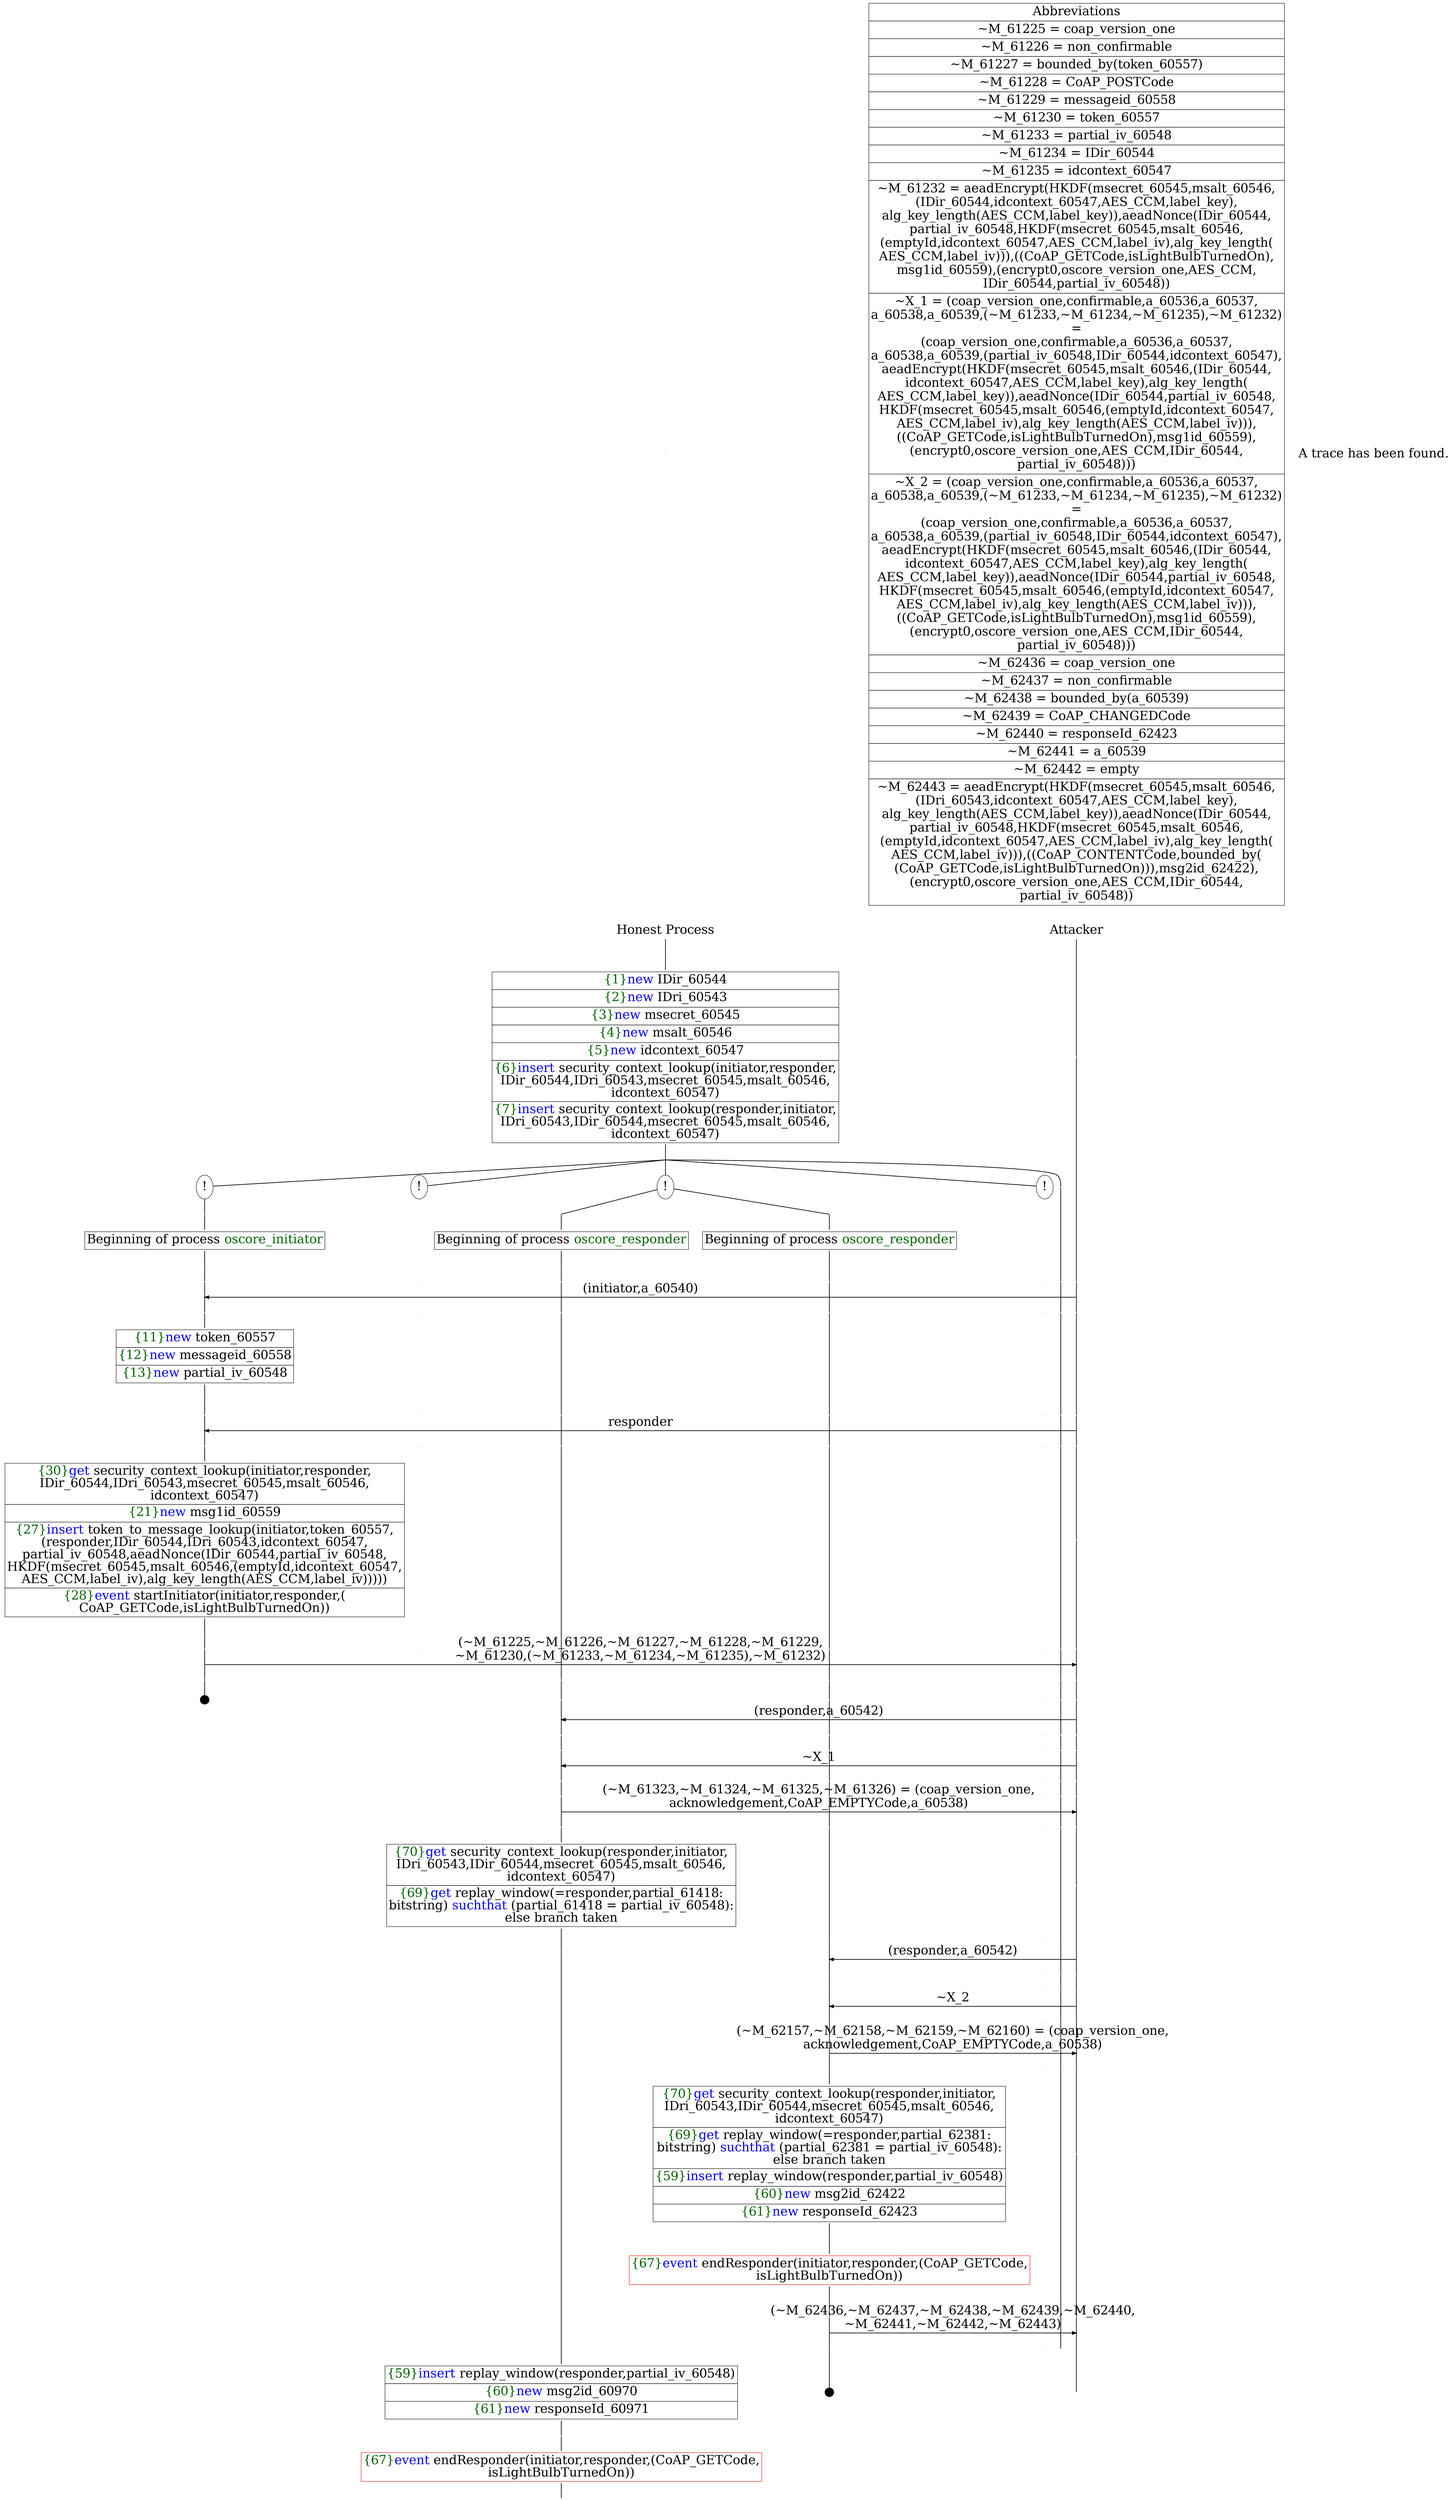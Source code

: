 digraph {
graph [ordering = out]
edge [arrowhead = none, penwidth = 1.6, fontsize = 30]
node [shape = point, width = 0, height = 0, fontsize = 30]
Trace<br/>
[label = <A trace has been found.<br/>
>, shape = plaintext]
P0__0 [label = "Honest Process", shape = plaintext]
P__0 [label = "Attacker", shape = plaintext]
Trace -> P0__0 [label = "", style = invisible, weight = 100]{rank = same; P0__0 P__0}
P0__0 -> P0__1 [label = <>, weight = 100]
P0__1 -> P0__2 [label = <>, weight = 100]
P0__2 [shape = plaintext, label = <<TABLE BORDER="0" CELLBORDER="1" CELLSPACING="0" CELLPADDING="4"> <TR><TD><FONT COLOR="darkgreen">{1}</FONT><FONT COLOR="blue">new </FONT>IDir_60544</TD></TR><TR><TD><FONT COLOR="darkgreen">{2}</FONT><FONT COLOR="blue">new </FONT>IDri_60543</TD></TR><TR><TD><FONT COLOR="darkgreen">{3}</FONT><FONT COLOR="blue">new </FONT>msecret_60545</TD></TR><TR><TD><FONT COLOR="darkgreen">{4}</FONT><FONT COLOR="blue">new </FONT>msalt_60546</TD></TR><TR><TD><FONT COLOR="darkgreen">{5}</FONT><FONT COLOR="blue">new </FONT>idcontext_60547</TD></TR><TR><TD><FONT COLOR="darkgreen">{6}</FONT><FONT COLOR="blue">insert </FONT>security_context_lookup(initiator,responder,<br/>
IDir_60544,IDri_60543,msecret_60545,msalt_60546,<br/>
idcontext_60547)</TD></TR><TR><TD><FONT COLOR="darkgreen">{7}</FONT><FONT COLOR="blue">insert </FONT>security_context_lookup(responder,initiator,<br/>
IDri_60543,IDir_60544,msecret_60545,msalt_60546,<br/>
idcontext_60547)</TD></TR></TABLE>>]
P0__2 -> P0__3 [label = <>, weight = 100]
P__0 -> P__1 [label = <>, weight = 100]
{rank = same; P__1 P0__2}
/*RPar */
P0__3 -> P0_4__3 [label = <>]
P0__3 -> P0_3__3 [label = <>]
P0__3 -> P0_2__3 [label = <>]
P0__3 -> P0_1__3 [label = <>]
P0__3 -> P0_0__3 [label = <>]
P0__3 [label = "", fixedsize = false, width = 0, height = 0, shape = none]
{rank = same; P0_0__3 P0_1__3 P0_2__3 P0_3__3 P0_4__3}
P0_1__3 [label = "!", shape = ellipse]
P0_2__3 [label = "!", shape = ellipse]
{rank = same; P0_2_1__3 P0_2_0__3}
P0_2_1__3 [label = "", fixedsize = false, width = 0, height = 0, shape = none]
P0_2__3 -> P0_2_1__3 [label = <>]
P0_2_0__3 [label = "", fixedsize = false, width = 0, height = 0, shape = none]
P0_2__3 -> P0_2_0__3 [label = <>]
P0_2_0__3 -> P0_2_0__4 [label = <>, weight = 100]
P0_2_0__4 [shape = plaintext, label = <<TABLE BORDER="0" CELLBORDER="1" CELLSPACING="0" CELLPADDING="4"> <TR><TD>Beginning of process <FONT COLOR="darkgreen">oscore_responder</FONT></TD></TR></TABLE>>]
P0_2_0__4 -> P0_2_0__5 [label = <>, weight = 100]
P0_2_1__3 -> P0_2_1__4 [label = <>, weight = 100]
P0_2_1__4 [shape = plaintext, label = <<TABLE BORDER="0" CELLBORDER="1" CELLSPACING="0" CELLPADDING="4"> <TR><TD>Beginning of process <FONT COLOR="darkgreen">oscore_responder</FONT></TD></TR></TABLE>>]
P0_2_1__4 -> P0_2_1__5 [label = <>, weight = 100]
P0_3__3 [label = "!", shape = ellipse]
P0_4__3 [label = "!", shape = ellipse]
P0_4_0__3 [label = "", fixedsize = false, width = 0, height = 0, shape = none]
P0_4__3 -> P0_4_0__3 [label = <>, weight = 100]
P0_4_0__3 -> P0_4_0__4 [label = <>, weight = 100]
P0_4_0__4 [shape = plaintext, label = <<TABLE BORDER="0" CELLBORDER="1" CELLSPACING="0" CELLPADDING="4"> <TR><TD>Beginning of process <FONT COLOR="darkgreen">oscore_initiator</FONT></TD></TR></TABLE>>]
P0_4_0__4 -> P0_4_0__5 [label = <>, weight = 100]
P0_4_0__5 -> P0_4_0__6 [label = <>, weight = 100]
P0_3__4 [label = "", style = invisible]
P0_3__3 -> P0_3__4 [label = <>, weight = 100, style = invisible]
P0_2_1__5 -> P0_2_1__6 [label = <>, weight = 100]
P0_2_0__5 -> P0_2_0__6 [label = <>, weight = 100]
P0_1__4 [label = "", style = invisible]
P0_1__3 -> P0_1__4 [label = <>, weight = 100, style = invisible]
P0_0__3 -> P0_0__4 [label = <>, weight = 100]
P__1 -> P__2 [label = <>, weight = 100]
{rank = same; P__2 P0_0__4 P0_1__4 P0_2_0__6 P0_2_1__6 P0_3__4 P0_4_0__6}
P0_4_0__6 -> P0_4_0__7 [label = <>, weight = 100]
P__2 -> P__3 [label = <>, weight = 100]
{rank = same; P__3 P0_4_0__7}
P0_4_0__7 -> P__3 [label = <(initiator,a_60540)>, dir = back, arrowhead = normal]
P0_4_0__7 -> P0_4_0__8 [label = <>, weight = 100]
P0_3__5 [label = "", style = invisible]
P0_3__4 -> P0_3__5 [label = <>, weight = 100, style = invisible]
P0_2_1__6 -> P0_2_1__7 [label = <>, weight = 100]
P0_2_0__6 -> P0_2_0__7 [label = <>, weight = 100]
P0_1__5 [label = "", style = invisible]
P0_1__4 -> P0_1__5 [label = <>, weight = 100, style = invisible]
P0_0__4 -> P0_0__5 [label = <>, weight = 100]
P__3 -> P__4 [label = <>, weight = 100]
{rank = same; P__4 P0_0__5 P0_1__5 P0_2_0__7 P0_2_1__7 P0_3__5 P0_4_0__8}
P0_4_0__8 -> P0_4_0__9 [label = <>, weight = 100]
P0_4_0__9 [shape = plaintext, label = <<TABLE BORDER="0" CELLBORDER="1" CELLSPACING="0" CELLPADDING="4"> <TR><TD><FONT COLOR="darkgreen">{11}</FONT><FONT COLOR="blue">new </FONT>token_60557</TD></TR><TR><TD><FONT COLOR="darkgreen">{12}</FONT><FONT COLOR="blue">new </FONT>messageid_60558</TD></TR><TR><TD><FONT COLOR="darkgreen">{13}</FONT><FONT COLOR="blue">new </FONT>partial_iv_60548</TD></TR></TABLE>>]
P0_4_0__9 -> P0_4_0__10 [label = <>, weight = 100]
P0_4_0__10 -> P0_4_0__11 [label = <>, weight = 100]
P0_3__6 [label = "", style = invisible]
P0_3__5 -> P0_3__6 [label = <>, weight = 100, style = invisible]
P0_2_1__7 -> P0_2_1__8 [label = <>, weight = 100]
P0_2_0__7 -> P0_2_0__8 [label = <>, weight = 100]
P0_1__6 [label = "", style = invisible]
P0_1__5 -> P0_1__6 [label = <>, weight = 100, style = invisible]
P0_0__5 -> P0_0__6 [label = <>, weight = 100]
P__4 -> P__5 [label = <>, weight = 100]
{rank = same; P__5 P0_0__6 P0_1__6 P0_2_0__8 P0_2_1__8 P0_3__6 P0_4_0__11}
P0_4_0__11 -> P0_4_0__12 [label = <>, weight = 100]
P__5 -> P__6 [label = <>, weight = 100]
{rank = same; P__6 P0_4_0__12}
P0_4_0__12 -> P__6 [label = <responder>, dir = back, arrowhead = normal]
P0_4_0__12 -> P0_4_0__13 [label = <>, weight = 100]
P0_3__7 [label = "", style = invisible]
P0_3__6 -> P0_3__7 [label = <>, weight = 100, style = invisible]
P0_2_1__8 -> P0_2_1__9 [label = <>, weight = 100]
P0_2_0__8 -> P0_2_0__9 [label = <>, weight = 100]
P0_1__7 [label = "", style = invisible]
P0_1__6 -> P0_1__7 [label = <>, weight = 100, style = invisible]
P0_0__6 -> P0_0__7 [label = <>, weight = 100]
P__6 -> P__7 [label = <>, weight = 100]
{rank = same; P__7 P0_0__7 P0_1__7 P0_2_0__9 P0_2_1__9 P0_3__7 P0_4_0__13}
P0_4_0__13 -> P0_4_0__14 [label = <>, weight = 100]
P0_4_0__14 [shape = plaintext, label = <<TABLE BORDER="0" CELLBORDER="1" CELLSPACING="0" CELLPADDING="4"> <TR><TD><FONT COLOR="darkgreen">{30}</FONT><FONT COLOR="blue">get </FONT>security_context_lookup(initiator,responder,<br/>
IDir_60544,IDri_60543,msecret_60545,msalt_60546,<br/>
idcontext_60547)</TD></TR><TR><TD><FONT COLOR="darkgreen">{21}</FONT><FONT COLOR="blue">new </FONT>msg1id_60559</TD></TR><TR><TD><FONT COLOR="darkgreen">{27}</FONT><FONT COLOR="blue">insert </FONT>token_to_message_lookup(initiator,token_60557,<br/>
(responder,IDir_60544,IDri_60543,idcontext_60547,<br/>
partial_iv_60548,aeadNonce(IDir_60544,partial_iv_60548,<br/>
HKDF(msecret_60545,msalt_60546,(emptyId,idcontext_60547,<br/>
AES_CCM,label_iv),alg_key_length(AES_CCM,label_iv)))))<br/>
</TD></TR><TR><TD><FONT COLOR="darkgreen">{28}</FONT><FONT COLOR="blue">event</FONT> startInitiator(initiator,responder,(<br/>
CoAP_GETCode,isLightBulbTurnedOn))</TD></TR></TABLE>>]
P0_4_0__14 -> P0_4_0__15 [label = <>, weight = 100]
P__7 -> P__8 [label = <>, weight = 100]
{rank = same; P__8 P0_4_0__14}
P0_4_0__15 -> P0_4_0__16 [label = <>, weight = 100]
P0_3__8 [label = "", style = invisible]
P0_3__7 -> P0_3__8 [label = <>, weight = 100, style = invisible]
P0_2_1__9 -> P0_2_1__10 [label = <>, weight = 100]
P0_2_0__9 -> P0_2_0__10 [label = <>, weight = 100]
P0_1__8 [label = "", style = invisible]
P0_1__7 -> P0_1__8 [label = <>, weight = 100, style = invisible]
P0_0__7 -> P0_0__8 [label = <>, weight = 100]
P__8 -> P__9 [label = <>, weight = 100]
{rank = same; P__9 P0_0__8 P0_1__8 P0_2_0__10 P0_2_1__10 P0_3__8 P0_4_0__16}
P0_4_0__16 -> P0_4_0__17 [label = <>, weight = 100]
P__9 -> P__10 [label = <>, weight = 100]
{rank = same; P__10 P0_4_0__17}
P0_4_0__17 -> P__10 [label = <(~M_61225,~M_61226,~M_61227,~M_61228,~M_61229,<br/>
~M_61230,(~M_61233,~M_61234,~M_61235),~M_61232)<br/>>, arrowhead = normal]
P0_4_0__17 -> P0_4_0__18 [label = <>, weight = 100]
P0_3__9 [label = "", style = invisible]
P0_3__8 -> P0_3__9 [label = <>, weight = 100, style = invisible]
P0_2_1__10 -> P0_2_1__11 [label = <>, weight = 100]
P0_2_0__10 -> P0_2_0__11 [label = <>, weight = 100]
P0_1__9 [label = "", style = invisible]
P0_1__8 -> P0_1__9 [label = <>, weight = 100, style = invisible]
P0_0__8 -> P0_0__9 [label = <>, weight = 100]
P__10 -> P__11 [label = <>, weight = 100]
{rank = same; P__11 P0_0__9 P0_1__9 P0_2_0__11 P0_2_1__11 P0_3__9 P0_4_0__18}
P0_4_0__19 [label = "", width = 0.3, height = 0.3]
P0_4_0__18 -> P0_4_0__19 [label = <>, weight = 100]
P0_2_1__11 -> P0_2_1__12 [label = <>, weight = 100]
P0_2_0__11 -> P0_2_0__12 [label = <>, weight = 100]
P0_1__10 [label = "", style = invisible]
P0_1__9 -> P0_1__10 [label = <>, weight = 100, style = invisible]
P0_0__9 -> P0_0__10 [label = <>, weight = 100]
P__11 -> P__12 [label = <>, weight = 100]
{rank = same; P__12 P0_0__10 P0_1__10 P0_2_0__12 P0_2_1__12}
P0_2_1__12 -> P0_2_1__13 [label = <>, weight = 100]
P__12 -> P__13 [label = <>, weight = 100]
{rank = same; P__13 P0_2_1__13}
P0_2_1__13 -> P__13 [label = <(responder,a_60542)>, dir = back, arrowhead = normal]
P0_2_1__13 -> P0_2_1__14 [label = <>, weight = 100]
P0_2_0__12 -> P0_2_0__13 [label = <>, weight = 100]
P0_1__11 [label = "", style = invisible]
P0_1__10 -> P0_1__11 [label = <>, weight = 100, style = invisible]
P0_0__10 -> P0_0__11 [label = <>, weight = 100]
P__13 -> P__14 [label = <>, weight = 100]
{rank = same; P__14 P0_0__11 P0_1__11 P0_2_0__13 P0_2_1__14}
P0_2_1__14 -> P0_2_1__15 [label = <>, weight = 100]
P0_2_0__13 -> P0_2_0__14 [label = <>, weight = 100]
P0_1__12 [label = "", style = invisible]
P0_1__11 -> P0_1__12 [label = <>, weight = 100, style = invisible]
P0_0__11 -> P0_0__12 [label = <>, weight = 100]
P__14 -> P__15 [label = <>, weight = 100]
{rank = same; P__15 P0_0__12 P0_1__12 P0_2_0__14 P0_2_1__15}
P0_2_1__15 -> P0_2_1__16 [label = <>, weight = 100]
P__15 -> P__16 [label = <>, weight = 100]
{rank = same; P__16 P0_2_1__16}
P0_2_1__16 -> P__16 [label = <~X_1>, dir = back, arrowhead = normal]
P0_2_1__16 -> P0_2_1__17 [label = <>, weight = 100]
P0_2_0__14 -> P0_2_0__15 [label = <>, weight = 100]
P0_1__13 [label = "", style = invisible]
P0_1__12 -> P0_1__13 [label = <>, weight = 100, style = invisible]
P0_0__12 -> P0_0__13 [label = <>, weight = 100]
P__16 -> P__17 [label = <>, weight = 100]
{rank = same; P__17 P0_0__13 P0_1__13 P0_2_0__15 P0_2_1__17}
P0_2_1__17 -> P0_2_1__18 [label = <>, weight = 100]
P0_2_0__15 -> P0_2_0__16 [label = <>, weight = 100]
P0_1__14 [label = "", style = invisible]
P0_1__13 -> P0_1__14 [label = <>, weight = 100, style = invisible]
P0_0__13 -> P0_0__14 [label = <>, weight = 100]
P__17 -> P__18 [label = <>, weight = 100]
{rank = same; P__18 P0_0__14 P0_1__14 P0_2_0__16 P0_2_1__18}
P0_2_1__18 -> P0_2_1__19 [label = <>, weight = 100]
P__18 -> P__19 [label = <>, weight = 100]
{rank = same; P__19 P0_2_1__19}
P0_2_1__19 -> P__19 [label = <(~M_61323,~M_61324,~M_61325,~M_61326) = (coap_version_one,<br/>
acknowledgement,CoAP_EMPTYCode,a_60538)>, arrowhead = normal]
P0_2_1__19 -> P0_2_1__20 [label = <>, weight = 100]
P0_2_0__16 -> P0_2_0__17 [label = <>, weight = 100]
P0_1__15 [label = "", style = invisible]
P0_1__14 -> P0_1__15 [label = <>, weight = 100, style = invisible]
P0_0__14 -> P0_0__15 [label = <>, weight = 100]
P__19 -> P__20 [label = <>, weight = 100]
{rank = same; P__20 P0_0__15 P0_1__15 P0_2_0__17 P0_2_1__20}
P0_2_1__20 -> P0_2_1__21 [label = <>, weight = 100]
P0_2_1__21 [shape = plaintext, label = <<TABLE BORDER="0" CELLBORDER="1" CELLSPACING="0" CELLPADDING="4"> <TR><TD><FONT COLOR="darkgreen">{70}</FONT><FONT COLOR="blue">get </FONT>security_context_lookup(responder,initiator,<br/>
IDri_60543,IDir_60544,msecret_60545,msalt_60546,<br/>
idcontext_60547)</TD></TR><TR><TD><FONT COLOR="darkgreen">{69}</FONT><FONT COLOR="blue">get</FONT> replay_window(=responder,partial_61418:<br/>
bitstring) <FONT COLOR="blue">suchthat</FONT> (partial_61418 = partial_iv_60548):<br/>
else branch taken</TD></TR></TABLE>>]
P0_2_1__21 -> P0_2_1__22 [label = <>, weight = 100]
P__20 -> P__21 [label = <>, weight = 100]
{rank = same; P__21 P0_2_1__21}
P0_2_0__17 -> P0_2_0__18 [label = <>, weight = 100]
P0_1__16 [label = "", style = invisible]
P0_1__15 -> P0_1__16 [label = <>, weight = 100, style = invisible]
P0_0__15 -> P0_0__16 [label = <>, weight = 100]
P__21 -> P__22 [label = <>, weight = 100]
{rank = same; P__22 P0_0__16 P0_1__16 P0_2_0__18}
P0_2_0__18 -> P0_2_0__19 [label = <>, weight = 100]
P__22 -> P__23 [label = <>, weight = 100]
{rank = same; P__23 P0_2_0__19}
P0_2_0__19 -> P__23 [label = <(responder,a_60542)>, dir = back, arrowhead = normal]
P0_2_0__19 -> P0_2_0__20 [label = <>, weight = 100]
P0_1__17 [label = "", style = invisible]
P0_1__16 -> P0_1__17 [label = <>, weight = 100, style = invisible]
P0_0__16 -> P0_0__17 [label = <>, weight = 100]
P__23 -> P__24 [label = <>, weight = 100]
{rank = same; P__24 P0_0__17 P0_1__17 P0_2_0__20}
P0_2_0__20 -> P0_2_0__21 [label = <>, weight = 100]
P0_1__18 [label = "", style = invisible]
P0_1__17 -> P0_1__18 [label = <>, weight = 100, style = invisible]
P0_0__17 -> P0_0__18 [label = <>, weight = 100]
P__24 -> P__25 [label = <>, weight = 100]
{rank = same; P__25 P0_0__18 P0_1__18 P0_2_0__21}
P0_2_0__21 -> P0_2_0__22 [label = <>, weight = 100]
P__25 -> P__26 [label = <>, weight = 100]
{rank = same; P__26 P0_2_0__22}
P0_2_0__22 -> P__26 [label = <~X_2>, dir = back, arrowhead = normal]
P0_2_0__22 -> P0_2_0__23 [label = <>, weight = 100]
P0_1__19 [label = "", style = invisible]
P0_1__18 -> P0_1__19 [label = <>, weight = 100, style = invisible]
P0_0__18 -> P0_0__19 [label = <>, weight = 100]
P__26 -> P__27 [label = <>, weight = 100]
{rank = same; P__27 P0_0__19 P0_1__19 P0_2_0__23}
P0_2_0__23 -> P0_2_0__24 [label = <>, weight = 100]
P0_1__20 [label = "", style = invisible]
P0_1__19 -> P0_1__20 [label = <>, weight = 100, style = invisible]
P0_0__19 -> P0_0__20 [label = <>, weight = 100]
P__27 -> P__28 [label = <>, weight = 100]
{rank = same; P__28 P0_0__20 P0_1__20 P0_2_0__24}
P0_2_0__24 -> P0_2_0__25 [label = <>, weight = 100]
P__28 -> P__29 [label = <>, weight = 100]
{rank = same; P__29 P0_2_0__25}
P0_2_0__25 -> P__29 [label = <(~M_62157,~M_62158,~M_62159,~M_62160) = (coap_version_one,<br/>
acknowledgement,CoAP_EMPTYCode,a_60538)>, arrowhead = normal]
P0_2_0__25 -> P0_2_0__26 [label = <>, weight = 100]
P0_1__21 [label = "", style = invisible]
P0_1__20 -> P0_1__21 [label = <>, weight = 100, style = invisible]
P0_0__20 -> P0_0__21 [label = <>, weight = 100]
P__29 -> P__30 [label = <>, weight = 100]
{rank = same; P__30 P0_0__21 P0_1__21 P0_2_0__26}
P0_2_0__26 -> P0_2_0__27 [label = <>, weight = 100]
P0_2_0__27 [shape = plaintext, label = <<TABLE BORDER="0" CELLBORDER="1" CELLSPACING="0" CELLPADDING="4"> <TR><TD><FONT COLOR="darkgreen">{70}</FONT><FONT COLOR="blue">get </FONT>security_context_lookup(responder,initiator,<br/>
IDri_60543,IDir_60544,msecret_60545,msalt_60546,<br/>
idcontext_60547)</TD></TR><TR><TD><FONT COLOR="darkgreen">{69}</FONT><FONT COLOR="blue">get</FONT> replay_window(=responder,partial_62381:<br/>
bitstring) <FONT COLOR="blue">suchthat</FONT> (partial_62381 = partial_iv_60548):<br/>
else branch taken</TD></TR><TR><TD><FONT COLOR="darkgreen">{59}</FONT><FONT COLOR="blue">insert </FONT>replay_window(responder,partial_iv_60548)<br/>
</TD></TR><TR><TD><FONT COLOR="darkgreen">{60}</FONT><FONT COLOR="blue">new </FONT>msg2id_62422</TD></TR><TR><TD><FONT COLOR="darkgreen">{61}</FONT><FONT COLOR="blue">new </FONT>responseId_62423</TD></TR></TABLE>>]
P0_2_0__27 -> P0_2_0__28 [label = <>, weight = 100]
P__30 -> P__31 [label = <>, weight = 100]
{rank = same; P__31 P0_2_0__27}
P0_2_0__28 -> P0_2_0__29 [label = <>, weight = 100]
P0_2_0__29 [color = red, shape = plaintext, label = <<TABLE BORDER="0" CELLBORDER="1" CELLSPACING="0" CELLPADDING="4"> <TR><TD><FONT COLOR="darkgreen">{67}</FONT><FONT COLOR="blue">event</FONT> endResponder(initiator,responder,(CoAP_GETCode,<br/>
isLightBulbTurnedOn))</TD></TR></TABLE>>]
P0_2_0__29 -> P0_2_0__30 [label = <>, weight = 100]
P0_2_0__30 -> P0_2_0__31 [label = <>, weight = 100]
P0_1__22 [label = "", style = invisible]
P0_1__21 -> P0_1__22 [label = <>, weight = 100, style = invisible]
P0_0__21 -> P0_0__22 [label = <>, weight = 100]
P__31 -> P__32 [label = <>, weight = 100]
{rank = same; P__32 P0_0__22 P0_1__22 P0_2_0__31}
P0_2_0__31 -> P0_2_0__32 [label = <>, weight = 100]
P__32 -> P__33 [label = <>, weight = 100]
{rank = same; P__33 P0_2_0__32}
P0_2_0__32 -> P__33 [label = <(~M_62436,~M_62437,~M_62438,~M_62439,~M_62440,<br/>
~M_62441,~M_62442,~M_62443)>, arrowhead = normal]
P0_2_0__32 -> P0_2_0__33 [label = <>, weight = 100]
P0_1__23 [label = "", style = invisible]
P0_1__22 -> P0_1__23 [label = <>, weight = 100, style = invisible]
P0_0__22 -> P0_0__23 [label = <>, weight = 100]
P__33 -> P__34 [label = <>, weight = 100]
{rank = same; P__34 P0_0__23 P0_1__23 P0_2_0__33}
P0_2_0__34 [label = "", width = 0.3, height = 0.3]
P0_2_0__33 -> P0_2_0__34 [label = <>, weight = 100]
P0_2_1__22 -> P0_2_1__23 [label = <>, weight = 100]
P0_2_1__23 [shape = plaintext, label = <<TABLE BORDER="0" CELLBORDER="1" CELLSPACING="0" CELLPADDING="4"> <TR><TD><FONT COLOR="darkgreen">{59}</FONT><FONT COLOR="blue">insert </FONT>replay_window(responder,partial_iv_60548)<br/>
</TD></TR><TR><TD><FONT COLOR="darkgreen">{60}</FONT><FONT COLOR="blue">new </FONT>msg2id_60970</TD></TR><TR><TD><FONT COLOR="darkgreen">{61}</FONT><FONT COLOR="blue">new </FONT>responseId_60971</TD></TR></TABLE>>]
P0_2_1__23 -> P0_2_1__24 [label = <>, weight = 100]
P__34 -> P__35 [label = <>, weight = 100]
{rank = same; P__35 P0_2_1__23}
P0_2_1__24 -> P0_2_1__25 [label = <>, weight = 100]
P0_2_1__25 [color = red, shape = plaintext, label = <<TABLE BORDER="0" CELLBORDER="1" CELLSPACING="0" CELLPADDING="4"> <TR><TD><FONT COLOR="darkgreen">{67}</FONT><FONT COLOR="blue">event</FONT> endResponder(initiator,responder,(CoAP_GETCode,<br/>
isLightBulbTurnedOn))</TD></TR></TABLE>>]
P0_2_1__25 -> P0_2_1__26 [label = <>, weight = 100]
Abbrev [shape = plaintext, label = <<TABLE BORDER="0" CELLBORDER="1" CELLSPACING="0" CELLPADDING="4"><TR> <TD> Abbreviations </TD></TR><TR><TD>~M_61225 = coap_version_one</TD></TR><TR><TD>~M_61226 = non_confirmable</TD></TR><TR><TD>~M_61227 = bounded_by(token_60557)</TD></TR><TR><TD>~M_61228 = CoAP_POSTCode</TD></TR><TR><TD>~M_61229 = messageid_60558</TD></TR><TR><TD>~M_61230 = token_60557</TD></TR><TR><TD>~M_61233 = partial_iv_60548</TD></TR><TR><TD>~M_61234 = IDir_60544</TD></TR><TR><TD>~M_61235 = idcontext_60547</TD></TR><TR><TD>~M_61232 = aeadEncrypt(HKDF(msecret_60545,msalt_60546,<br/>
(IDir_60544,idcontext_60547,AES_CCM,label_key),<br/>
alg_key_length(AES_CCM,label_key)),aeadNonce(IDir_60544,<br/>
partial_iv_60548,HKDF(msecret_60545,msalt_60546,<br/>
(emptyId,idcontext_60547,AES_CCM,label_iv),alg_key_length(<br/>
AES_CCM,label_iv))),((CoAP_GETCode,isLightBulbTurnedOn),<br/>
msg1id_60559),(encrypt0,oscore_version_one,AES_CCM,<br/>
IDir_60544,partial_iv_60548))</TD></TR><TR><TD>~X_1 = (coap_version_one,confirmable,a_60536,a_60537,<br/>
a_60538,a_60539,(~M_61233,~M_61234,~M_61235),~M_61232)<br/>
=<br/>
(coap_version_one,confirmable,a_60536,a_60537,<br/>
a_60538,a_60539,(partial_iv_60548,IDir_60544,idcontext_60547),<br/>
aeadEncrypt(HKDF(msecret_60545,msalt_60546,(IDir_60544,<br/>
idcontext_60547,AES_CCM,label_key),alg_key_length(<br/>
AES_CCM,label_key)),aeadNonce(IDir_60544,partial_iv_60548,<br/>
HKDF(msecret_60545,msalt_60546,(emptyId,idcontext_60547,<br/>
AES_CCM,label_iv),alg_key_length(AES_CCM,label_iv))),<br/>
((CoAP_GETCode,isLightBulbTurnedOn),msg1id_60559),<br/>
(encrypt0,oscore_version_one,AES_CCM,IDir_60544,<br/>
partial_iv_60548)))</TD></TR><TR><TD>~X_2 = (coap_version_one,confirmable,a_60536,a_60537,<br/>
a_60538,a_60539,(~M_61233,~M_61234,~M_61235),~M_61232)<br/>
=<br/>
(coap_version_one,confirmable,a_60536,a_60537,<br/>
a_60538,a_60539,(partial_iv_60548,IDir_60544,idcontext_60547),<br/>
aeadEncrypt(HKDF(msecret_60545,msalt_60546,(IDir_60544,<br/>
idcontext_60547,AES_CCM,label_key),alg_key_length(<br/>
AES_CCM,label_key)),aeadNonce(IDir_60544,partial_iv_60548,<br/>
HKDF(msecret_60545,msalt_60546,(emptyId,idcontext_60547,<br/>
AES_CCM,label_iv),alg_key_length(AES_CCM,label_iv))),<br/>
((CoAP_GETCode,isLightBulbTurnedOn),msg1id_60559),<br/>
(encrypt0,oscore_version_one,AES_CCM,IDir_60544,<br/>
partial_iv_60548)))</TD></TR><TR><TD>~M_62436 = coap_version_one</TD></TR><TR><TD>~M_62437 = non_confirmable</TD></TR><TR><TD>~M_62438 = bounded_by(a_60539)</TD></TR><TR><TD>~M_62439 = CoAP_CHANGEDCode</TD></TR><TR><TD>~M_62440 = responseId_62423</TD></TR><TR><TD>~M_62441 = a_60539</TD></TR><TR><TD>~M_62442 = empty</TD></TR><TR><TD>~M_62443 = aeadEncrypt(HKDF(msecret_60545,msalt_60546,<br/>
(IDri_60543,idcontext_60547,AES_CCM,label_key),<br/>
alg_key_length(AES_CCM,label_key)),aeadNonce(IDir_60544,<br/>
partial_iv_60548,HKDF(msecret_60545,msalt_60546,<br/>
(emptyId,idcontext_60547,AES_CCM,label_iv),alg_key_length(<br/>
AES_CCM,label_iv))),((CoAP_CONTENTCode,bounded_by(<br/>
(CoAP_GETCode,isLightBulbTurnedOn))),msg2id_62422),<br/>
(encrypt0,oscore_version_one,AES_CCM,IDir_60544,<br/>
partial_iv_60548))</TD></TR></TABLE>>]Abbrev -> P__0 [style = invisible, weight =100]}